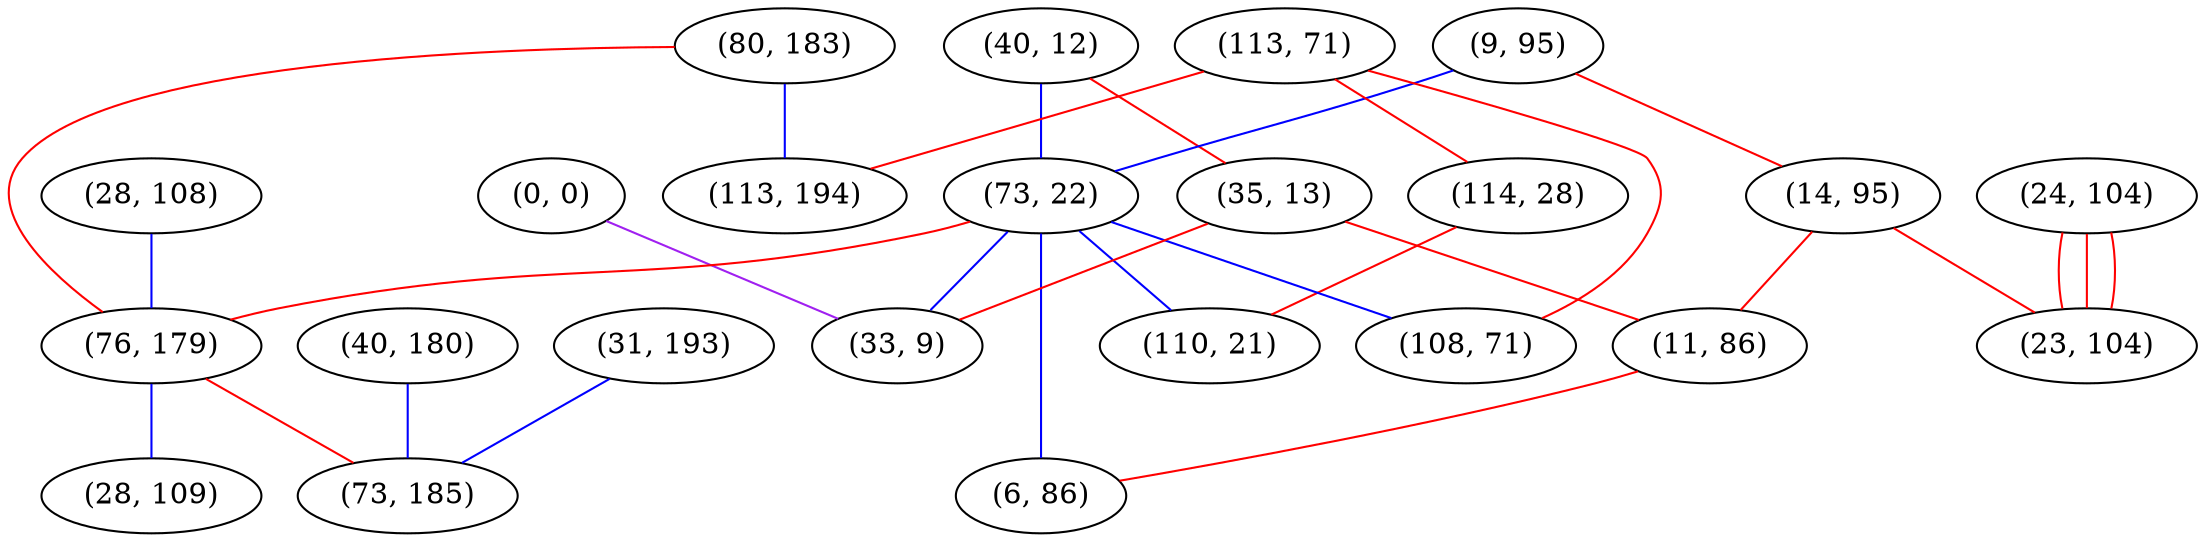 graph "" {
"(40, 12)";
"(80, 183)";
"(9, 95)";
"(24, 104)";
"(113, 71)";
"(40, 180)";
"(114, 28)";
"(28, 108)";
"(0, 0)";
"(73, 22)";
"(76, 179)";
"(113, 194)";
"(110, 21)";
"(28, 109)";
"(31, 193)";
"(14, 95)";
"(35, 13)";
"(108, 71)";
"(23, 104)";
"(11, 86)";
"(33, 9)";
"(6, 86)";
"(73, 185)";
"(40, 12)" -- "(73, 22)"  [color=blue, key=0, weight=3];
"(40, 12)" -- "(35, 13)"  [color=red, key=0, weight=1];
"(80, 183)" -- "(113, 194)"  [color=blue, key=0, weight=3];
"(80, 183)" -- "(76, 179)"  [color=red, key=0, weight=1];
"(9, 95)" -- "(73, 22)"  [color=blue, key=0, weight=3];
"(9, 95)" -- "(14, 95)"  [color=red, key=0, weight=1];
"(24, 104)" -- "(23, 104)"  [color=red, key=0, weight=1];
"(24, 104)" -- "(23, 104)"  [color=red, key=1, weight=1];
"(24, 104)" -- "(23, 104)"  [color=red, key=2, weight=1];
"(113, 71)" -- "(113, 194)"  [color=red, key=0, weight=1];
"(113, 71)" -- "(108, 71)"  [color=red, key=0, weight=1];
"(113, 71)" -- "(114, 28)"  [color=red, key=0, weight=1];
"(40, 180)" -- "(73, 185)"  [color=blue, key=0, weight=3];
"(114, 28)" -- "(110, 21)"  [color=red, key=0, weight=1];
"(28, 108)" -- "(76, 179)"  [color=blue, key=0, weight=3];
"(0, 0)" -- "(33, 9)"  [color=purple, key=0, weight=4];
"(73, 22)" -- "(108, 71)"  [color=blue, key=0, weight=3];
"(73, 22)" -- "(6, 86)"  [color=blue, key=0, weight=3];
"(73, 22)" -- "(76, 179)"  [color=red, key=0, weight=1];
"(73, 22)" -- "(33, 9)"  [color=blue, key=0, weight=3];
"(73, 22)" -- "(110, 21)"  [color=blue, key=0, weight=3];
"(76, 179)" -- "(28, 109)"  [color=blue, key=0, weight=3];
"(76, 179)" -- "(73, 185)"  [color=red, key=0, weight=1];
"(31, 193)" -- "(73, 185)"  [color=blue, key=0, weight=3];
"(14, 95)" -- "(23, 104)"  [color=red, key=0, weight=1];
"(14, 95)" -- "(11, 86)"  [color=red, key=0, weight=1];
"(35, 13)" -- "(33, 9)"  [color=red, key=0, weight=1];
"(35, 13)" -- "(11, 86)"  [color=red, key=0, weight=1];
"(11, 86)" -- "(6, 86)"  [color=red, key=0, weight=1];
}
